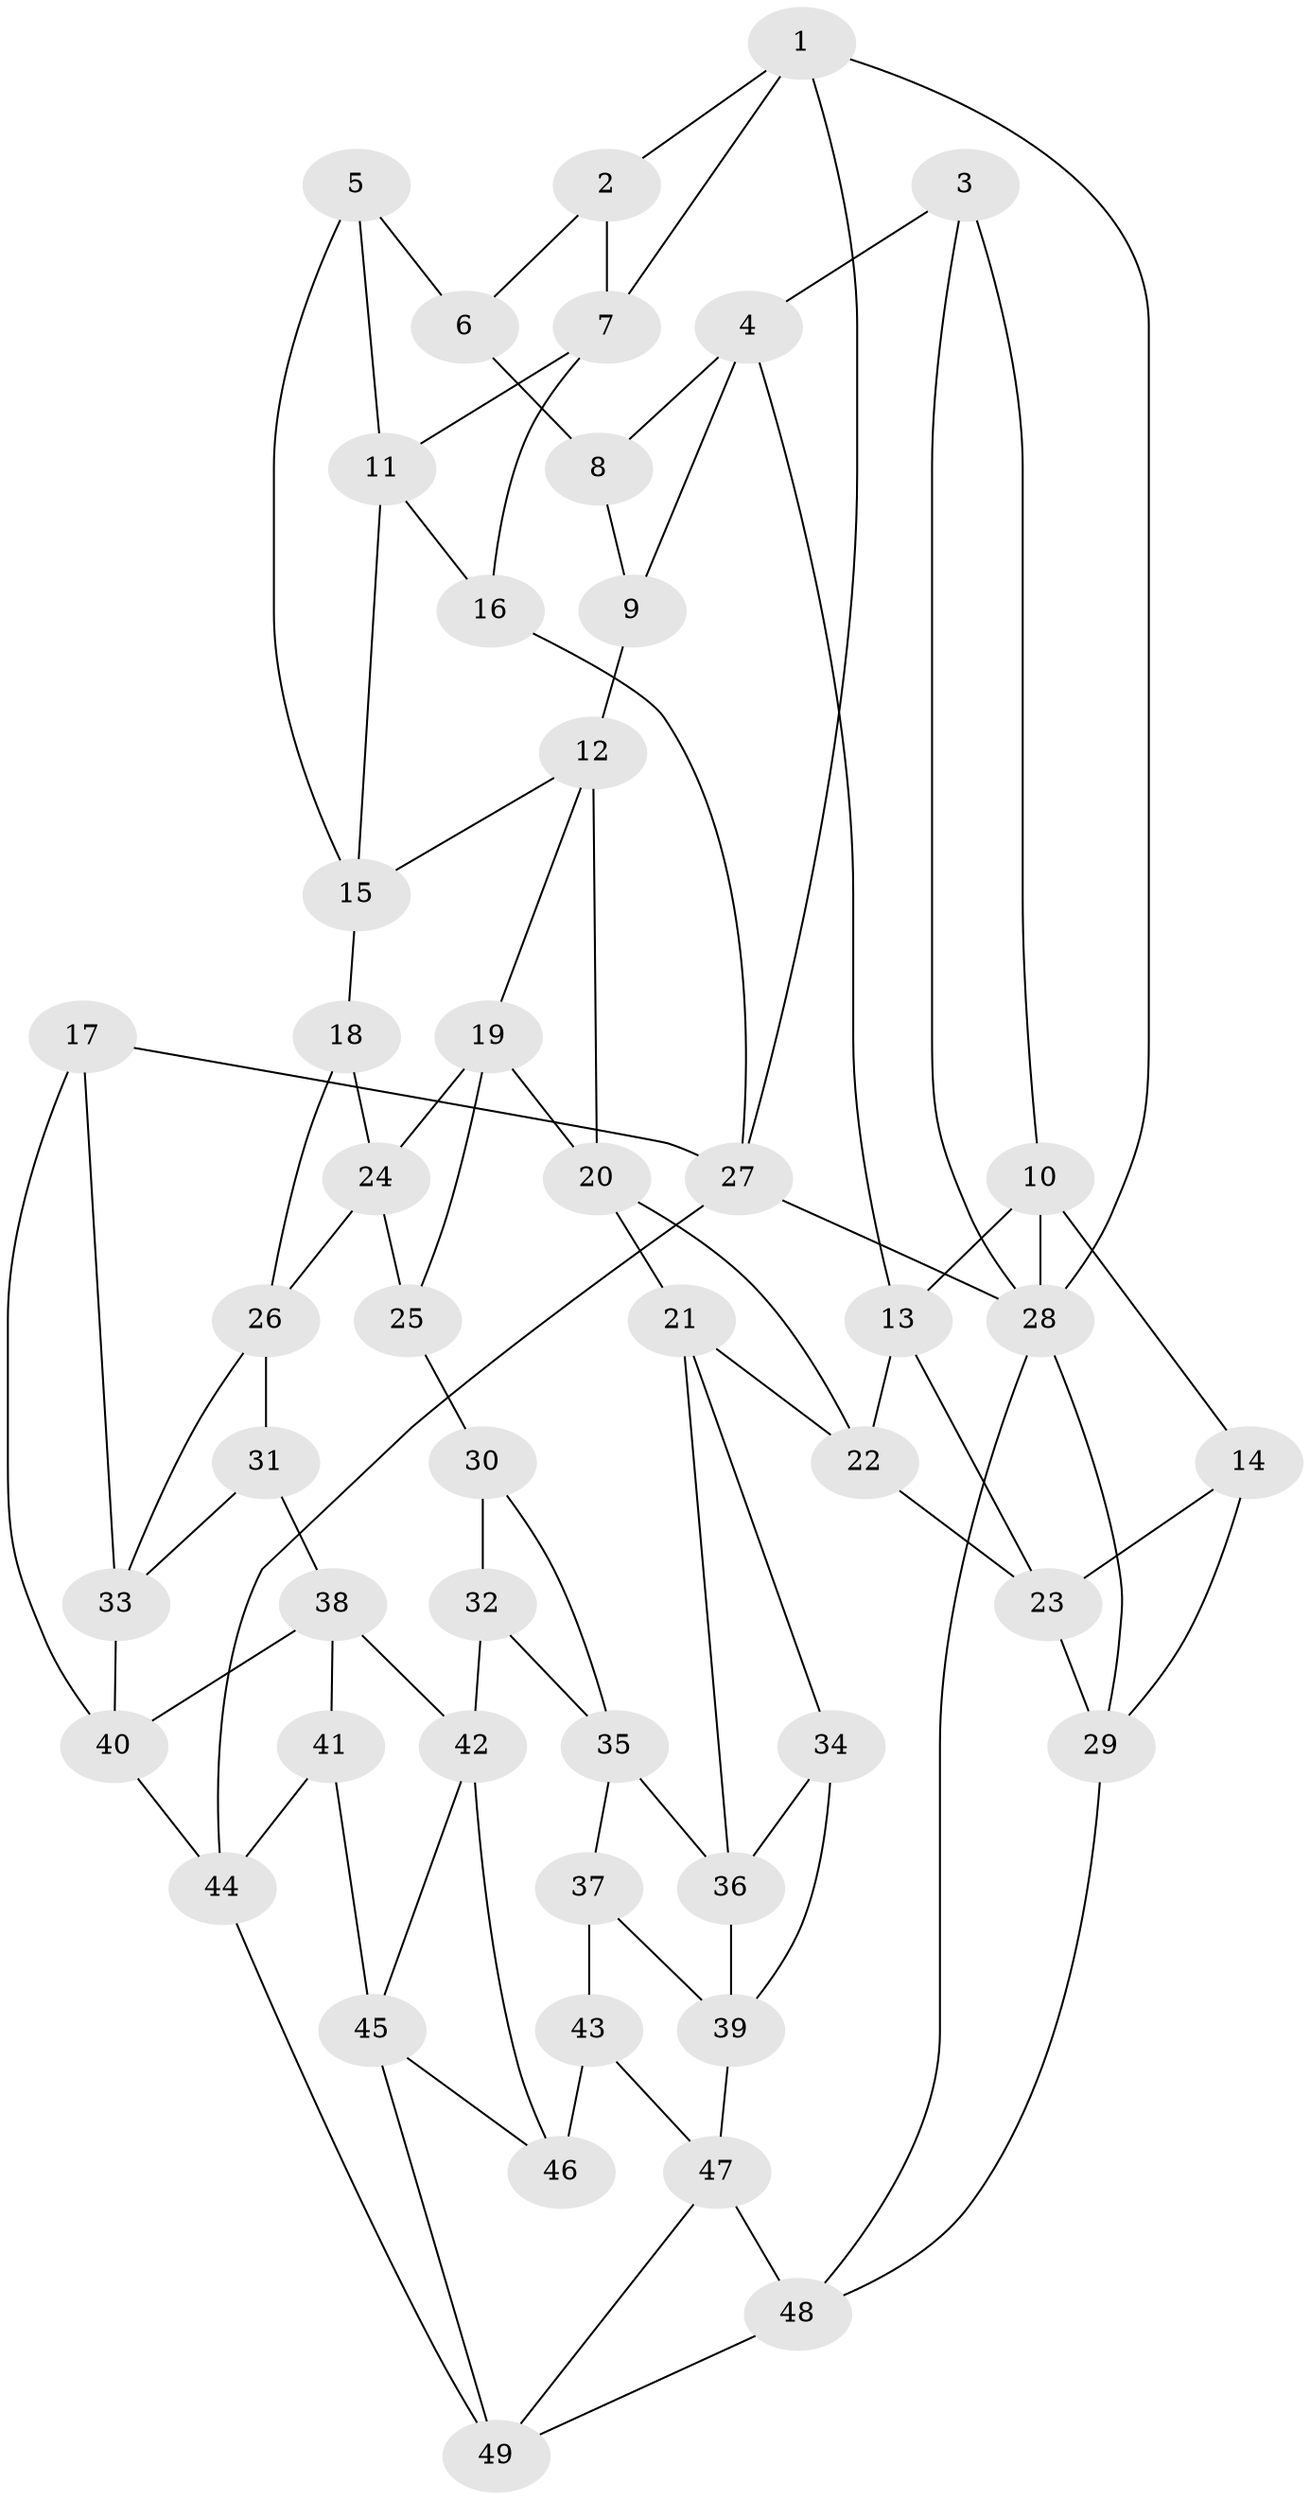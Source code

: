 // original degree distribution, {3: 0.02040816326530612, 6: 0.22448979591836735, 4: 0.24489795918367346, 5: 0.5102040816326531}
// Generated by graph-tools (version 1.1) at 2025/38/03/04/25 23:38:22]
// undirected, 49 vertices, 90 edges
graph export_dot {
  node [color=gray90,style=filled];
  1;
  2;
  3;
  4;
  5;
  6;
  7;
  8;
  9;
  10;
  11;
  12;
  13;
  14;
  15;
  16;
  17;
  18;
  19;
  20;
  21;
  22;
  23;
  24;
  25;
  26;
  27;
  28;
  29;
  30;
  31;
  32;
  33;
  34;
  35;
  36;
  37;
  38;
  39;
  40;
  41;
  42;
  43;
  44;
  45;
  46;
  47;
  48;
  49;
  1 -- 2 [weight=1.0];
  1 -- 7 [weight=1.0];
  1 -- 27 [weight=1.0];
  1 -- 28 [weight=1.0];
  2 -- 6 [weight=1.0];
  2 -- 7 [weight=1.0];
  3 -- 4 [weight=1.0];
  3 -- 10 [weight=1.0];
  3 -- 28 [weight=1.0];
  4 -- 8 [weight=1.0];
  4 -- 9 [weight=1.0];
  4 -- 13 [weight=1.0];
  5 -- 6 [weight=1.0];
  5 -- 11 [weight=1.0];
  5 -- 15 [weight=1.0];
  6 -- 8 [weight=2.0];
  7 -- 11 [weight=1.0];
  7 -- 16 [weight=2.0];
  8 -- 9 [weight=1.0];
  9 -- 12 [weight=1.0];
  10 -- 13 [weight=1.0];
  10 -- 14 [weight=1.0];
  10 -- 28 [weight=1.0];
  11 -- 15 [weight=1.0];
  11 -- 16 [weight=1.0];
  12 -- 15 [weight=1.0];
  12 -- 19 [weight=1.0];
  12 -- 20 [weight=1.0];
  13 -- 22 [weight=1.0];
  13 -- 23 [weight=1.0];
  14 -- 23 [weight=1.0];
  14 -- 29 [weight=1.0];
  15 -- 18 [weight=1.0];
  16 -- 27 [weight=1.0];
  17 -- 27 [weight=1.0];
  17 -- 33 [weight=1.0];
  17 -- 40 [weight=1.0];
  18 -- 24 [weight=1.0];
  18 -- 26 [weight=1.0];
  19 -- 20 [weight=1.0];
  19 -- 24 [weight=1.0];
  19 -- 25 [weight=1.0];
  20 -- 21 [weight=1.0];
  20 -- 22 [weight=1.0];
  21 -- 22 [weight=1.0];
  21 -- 34 [weight=1.0];
  21 -- 36 [weight=1.0];
  22 -- 23 [weight=1.0];
  23 -- 29 [weight=1.0];
  24 -- 25 [weight=1.0];
  24 -- 26 [weight=1.0];
  25 -- 30 [weight=2.0];
  26 -- 31 [weight=1.0];
  26 -- 33 [weight=1.0];
  27 -- 28 [weight=1.0];
  27 -- 44 [weight=1.0];
  28 -- 29 [weight=1.0];
  28 -- 48 [weight=1.0];
  29 -- 48 [weight=1.0];
  30 -- 32 [weight=1.0];
  30 -- 35 [weight=1.0];
  31 -- 33 [weight=1.0];
  31 -- 38 [weight=1.0];
  32 -- 35 [weight=1.0];
  32 -- 42 [weight=1.0];
  33 -- 40 [weight=1.0];
  34 -- 36 [weight=1.0];
  34 -- 39 [weight=1.0];
  35 -- 36 [weight=1.0];
  35 -- 37 [weight=1.0];
  36 -- 39 [weight=1.0];
  37 -- 39 [weight=1.0];
  37 -- 43 [weight=1.0];
  38 -- 40 [weight=1.0];
  38 -- 41 [weight=1.0];
  38 -- 42 [weight=1.0];
  39 -- 47 [weight=1.0];
  40 -- 44 [weight=1.0];
  41 -- 44 [weight=1.0];
  41 -- 45 [weight=1.0];
  42 -- 45 [weight=1.0];
  42 -- 46 [weight=1.0];
  43 -- 46 [weight=2.0];
  43 -- 47 [weight=1.0];
  44 -- 49 [weight=1.0];
  45 -- 46 [weight=1.0];
  45 -- 49 [weight=1.0];
  47 -- 48 [weight=1.0];
  47 -- 49 [weight=1.0];
  48 -- 49 [weight=1.0];
}
